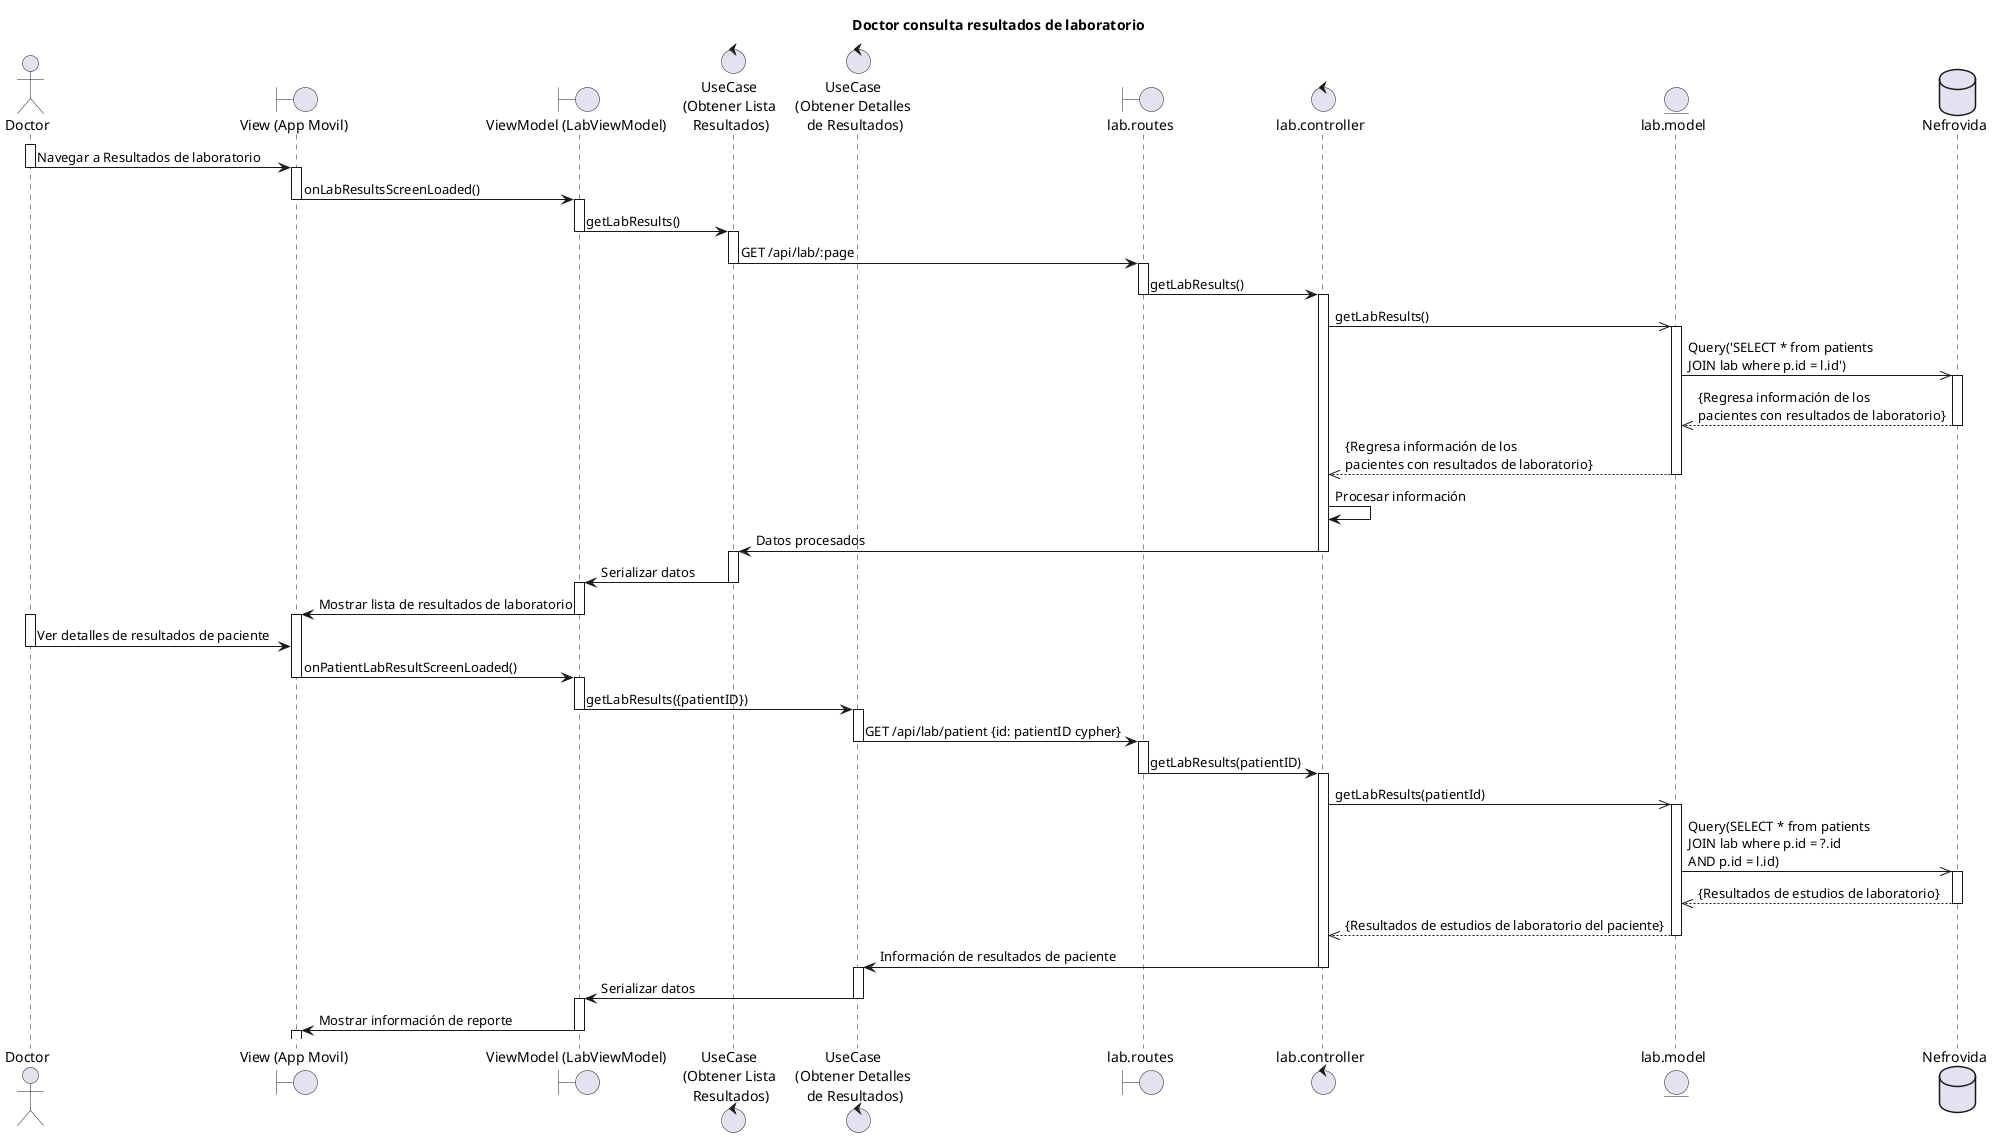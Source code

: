 @startuml DoctorConsultaResultadosDeLaboratorio
title Doctor consulta resultados de laboratorio

actor Doctor as doc
boundary "View (App Movil)" as vw
boundary "ViewModel (LabViewModel)" as vm
control "UseCase \n(Obtener Lista \nResultados)" as uCL
control "UseCase \n(Obtener Detalles \nde Resultados)" as uCD
boundary lab.routes as rt
control lab.controller as ct
entity lab.model as md
database Nefrovida as db

' Buscar historiales de pacientes
doc ++
doc -> vw --++ : Navegar a Resultados de laboratorio
vw -> vm --++ : onLabResultsScreenLoaded()
vm -> uCL --++ : getLabResults()
uCL -> rt --++ : GET /api/lab/:page
rt -> ct --++ : getLabResults()
ct ->> md  ++ : getLabResults()
md ->> db ++ : Query('SELECT * from patients \nJOIN lab where p.id = l.id')
db -->> md -- : {Regresa información de los \npacientes con resultados de laboratorio}
md -->> ct -- : {Regresa información de los \npacientes con resultados de laboratorio}
ct -> ct : Procesar información
ct -> uCL --++: Datos procesados
uCL -> vm --++ : Serializar datos
vm -> vw --++ : Mostrar lista de resultados de laboratorio

' Abrir resultados de laboratorio de paciente particular
activate doc
doc -> vw --: Ver detalles de resultados de paciente
vw -> vm --++: onPatientLabResultScreenLoaded()
vm -> uCD --++: getLabResults({patientID})
uCD -> rt --++: GET /api/lab/patient {id: patientID cypher}
rt -> ct --++: getLabResults(patientID)
ct ->> md ++: getLabResults(patientId)
md ->> db ++: Query(SELECT * from patients \nJOIN lab where p.id = ?.id \nAND p.id = l.id) 
db -->> md --: {Resultados de estudios de laboratorio}
md -->> ct --: {Resultados de estudios de laboratorio del paciente}
ct -> uCD --++: Información de resultados de paciente
uCD -> vm --++ : Serializar datos
vm -> vw --++ : Mostrar información de reporte
deactivate doc

@enduml